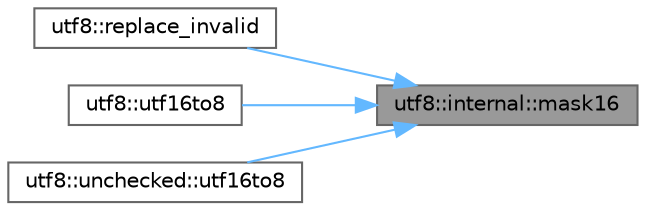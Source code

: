digraph "utf8::internal::mask16"
{
 // INTERACTIVE_SVG=YES
 // LATEX_PDF_SIZE
  bgcolor="transparent";
  edge [fontname=Helvetica,fontsize=10,labelfontname=Helvetica,labelfontsize=10];
  node [fontname=Helvetica,fontsize=10,shape=box,height=0.2,width=0.4];
  rankdir="RL";
  Node1 [label="utf8::internal::mask16",height=0.2,width=0.4,color="gray40", fillcolor="grey60", style="filled", fontcolor="black",tooltip=" "];
  Node1 -> Node2 [dir="back",color="steelblue1",style="solid"];
  Node2 [label="utf8::replace_invalid",height=0.2,width=0.4,color="grey40", fillcolor="white", style="filled",URL="$namespaceutf8.html#a13db09b6629724205302c623b76db028",tooltip=" "];
  Node1 -> Node3 [dir="back",color="steelblue1",style="solid"];
  Node3 [label="utf8::utf16to8",height=0.2,width=0.4,color="grey40", fillcolor="white", style="filled",URL="$namespaceutf8.html#acb68503442bd2e797e8fc8a960f54cf8",tooltip=" "];
  Node1 -> Node4 [dir="back",color="steelblue1",style="solid"];
  Node4 [label="utf8::unchecked::utf16to8",height=0.2,width=0.4,color="grey40", fillcolor="white", style="filled",URL="$namespaceutf8_1_1unchecked.html#adfbd29a875d0aafeeaae511dc1aa5d77",tooltip=" "];
}
